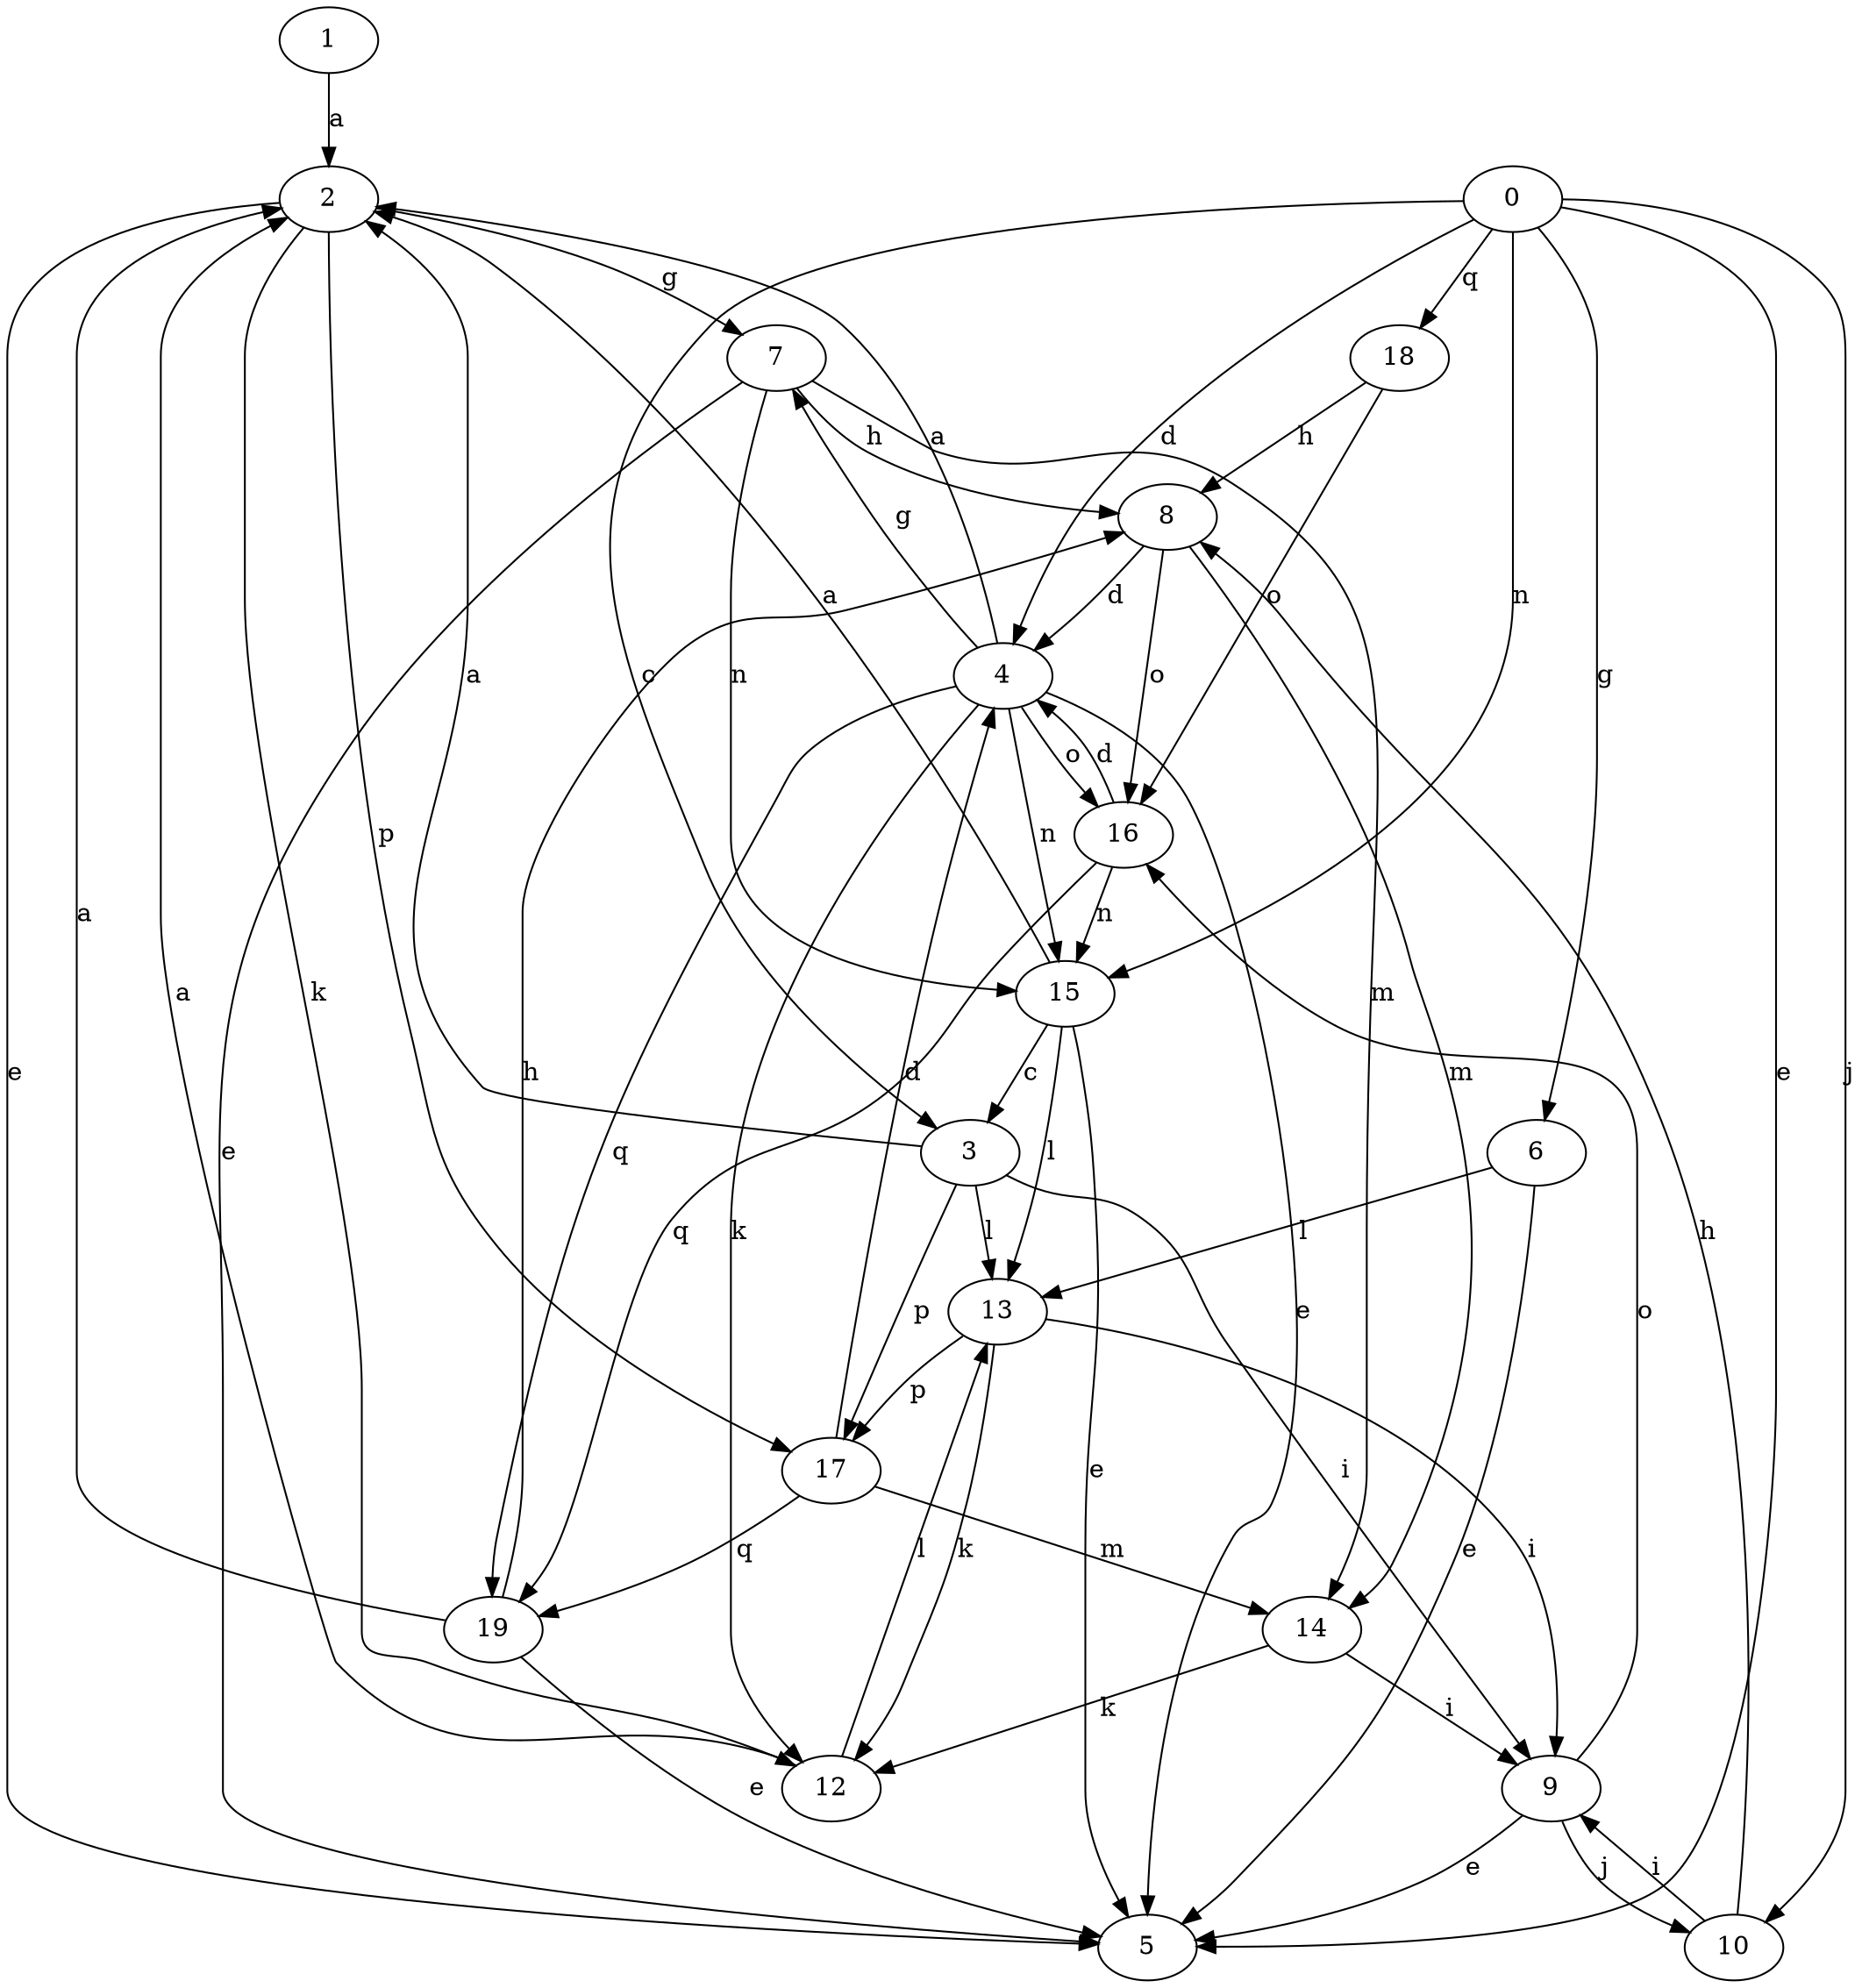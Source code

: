 strict digraph  {
1;
2;
3;
4;
5;
0;
6;
7;
8;
9;
10;
12;
13;
14;
15;
16;
17;
18;
19;
1 -> 2  [label=a];
2 -> 5  [label=e];
2 -> 7  [label=g];
2 -> 12  [label=k];
2 -> 17  [label=p];
3 -> 2  [label=a];
3 -> 9  [label=i];
3 -> 13  [label=l];
3 -> 17  [label=p];
4 -> 2  [label=a];
4 -> 5  [label=e];
4 -> 7  [label=g];
4 -> 12  [label=k];
4 -> 15  [label=n];
4 -> 16  [label=o];
4 -> 19  [label=q];
0 -> 3  [label=c];
0 -> 4  [label=d];
0 -> 5  [label=e];
0 -> 6  [label=g];
0 -> 10  [label=j];
0 -> 15  [label=n];
0 -> 18  [label=q];
6 -> 5  [label=e];
6 -> 13  [label=l];
7 -> 5  [label=e];
7 -> 8  [label=h];
7 -> 14  [label=m];
7 -> 15  [label=n];
8 -> 4  [label=d];
8 -> 14  [label=m];
8 -> 16  [label=o];
9 -> 5  [label=e];
9 -> 10  [label=j];
9 -> 16  [label=o];
10 -> 8  [label=h];
10 -> 9  [label=i];
12 -> 2  [label=a];
12 -> 13  [label=l];
13 -> 9  [label=i];
13 -> 12  [label=k];
13 -> 17  [label=p];
14 -> 9  [label=i];
14 -> 12  [label=k];
15 -> 2  [label=a];
15 -> 3  [label=c];
15 -> 5  [label=e];
15 -> 13  [label=l];
16 -> 4  [label=d];
16 -> 15  [label=n];
16 -> 19  [label=q];
17 -> 4  [label=d];
17 -> 14  [label=m];
17 -> 19  [label=q];
18 -> 8  [label=h];
18 -> 16  [label=o];
19 -> 2  [label=a];
19 -> 5  [label=e];
19 -> 8  [label=h];
}
